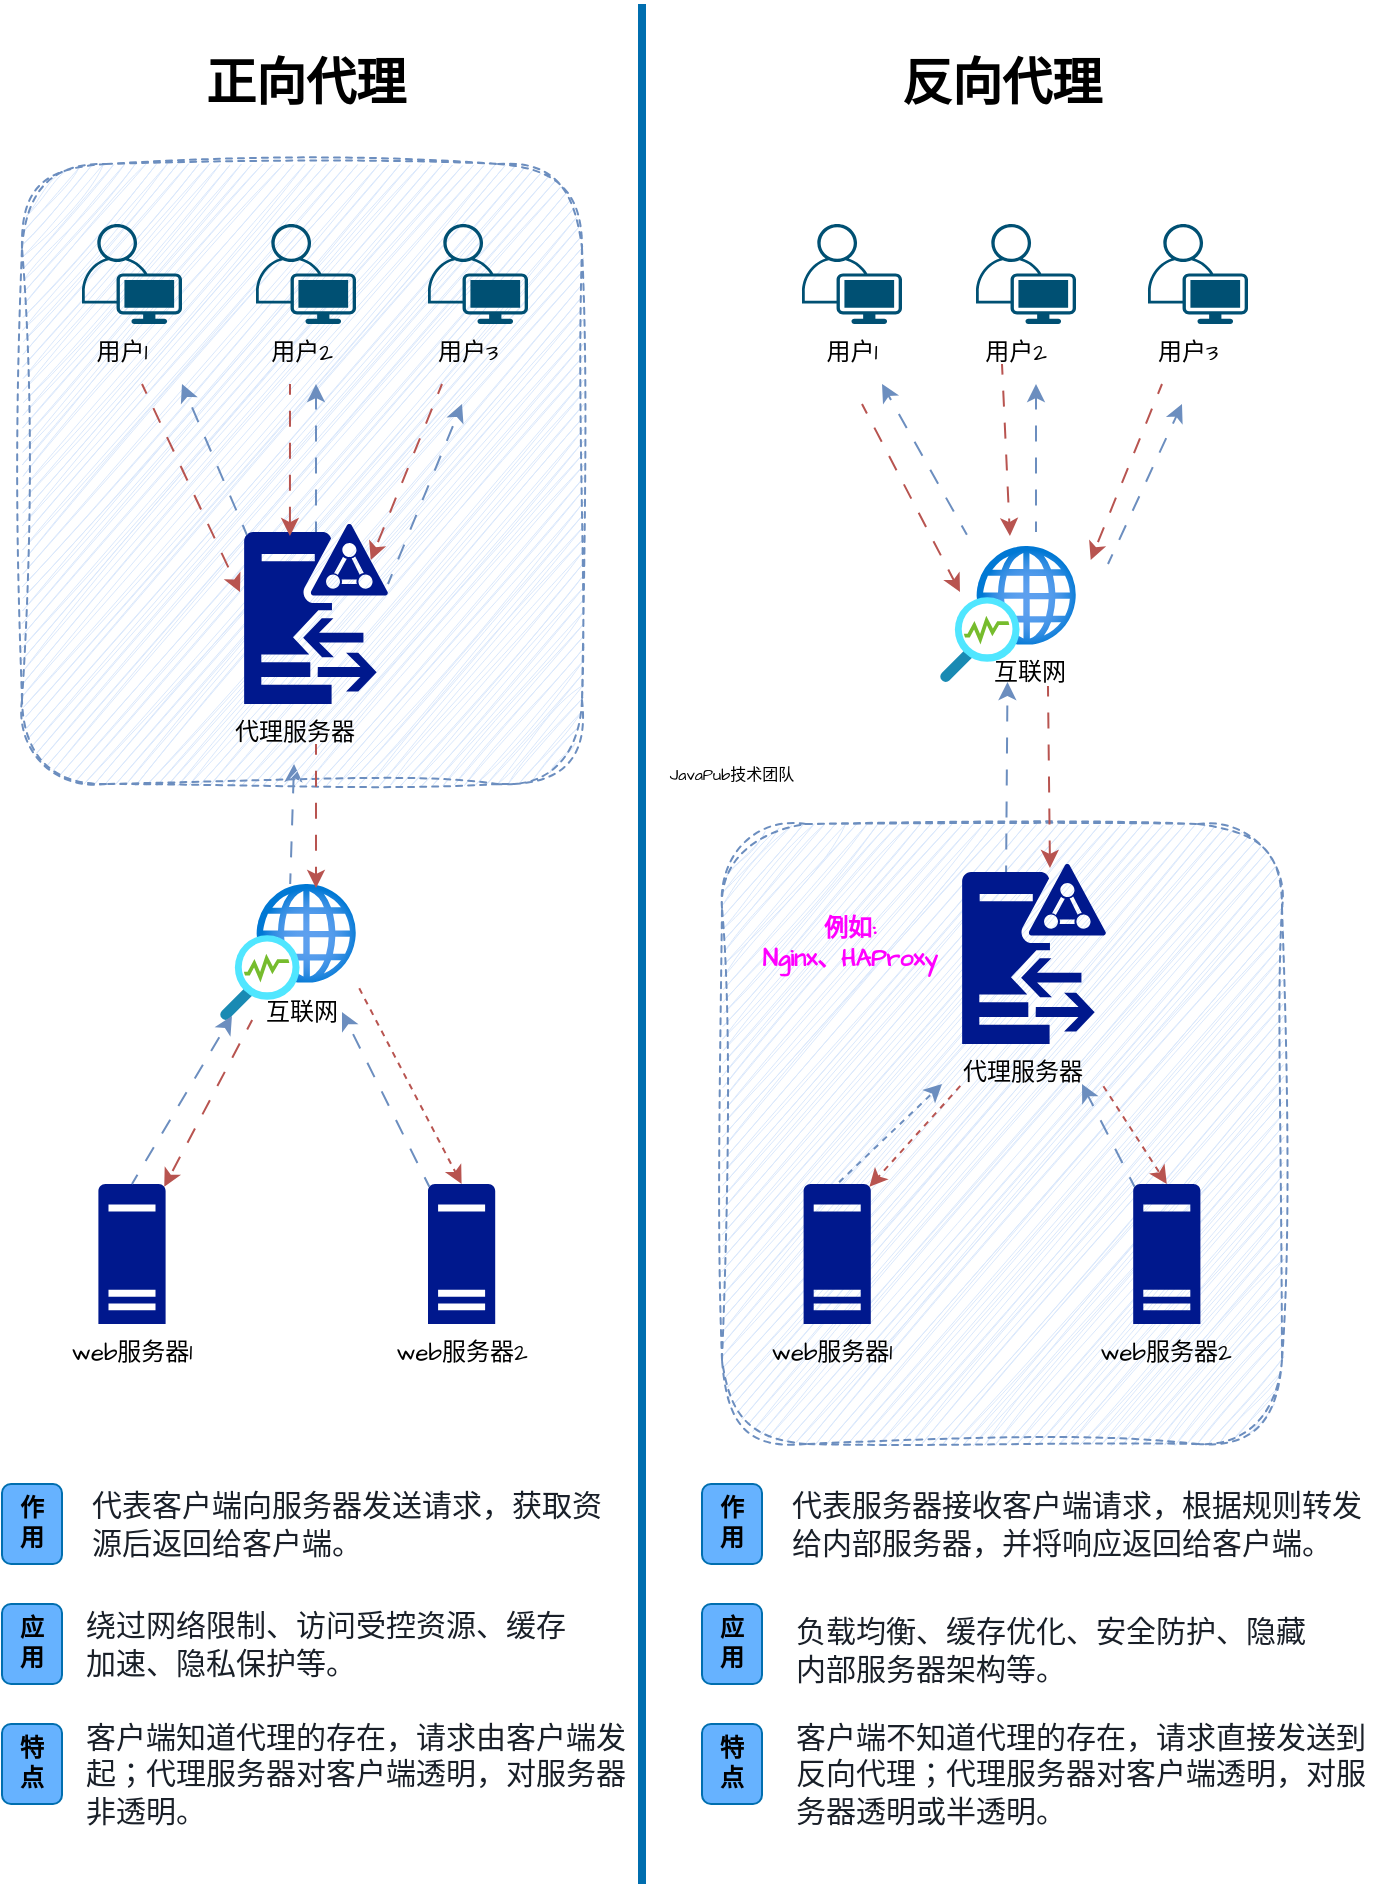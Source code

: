 <mxfile version="24.8.4">
  <diagram name="第 1 页" id="wM19efWY_wCf7CkMUwO7">
    <mxGraphModel dx="1026" dy="574" grid="1" gridSize="10" guides="1" tooltips="1" connect="1" arrows="1" fold="1" page="1" pageScale="1" pageWidth="827" pageHeight="1169" math="0" shadow="0">
      <root>
        <mxCell id="0" />
        <mxCell id="1" parent="0" />
        <mxCell id="pKUqhJFQ7Gz_laTUtSQL-4" value="" style="points=[[0.35,0,0],[0.98,0.51,0],[1,0.71,0],[0.67,1,0],[0,0.795,0],[0,0.65,0]];verticalLabelPosition=bottom;sketch=0;html=1;verticalAlign=top;aspect=fixed;align=center;pointerEvents=1;shape=mxgraph.cisco19.user;fillColor=#005073;strokeColor=none;hachureGap=4;jiggle=2;curveFitting=1;fontFamily=Architects Daughter;fontSource=https%3A%2F%2Ffonts.googleapis.com%2Fcss%3Ffamily%3DArchitects%2BDaughter;" parent="1" vertex="1">
          <mxGeometry x="480" y="210" width="50" height="50" as="geometry" />
        </mxCell>
        <mxCell id="pKUqhJFQ7Gz_laTUtSQL-5" value="" style="points=[[0.35,0,0],[0.98,0.51,0],[1,0.71,0],[0.67,1,0],[0,0.795,0],[0,0.65,0]];verticalLabelPosition=bottom;sketch=0;html=1;verticalAlign=top;aspect=fixed;align=center;pointerEvents=1;shape=mxgraph.cisco19.user;fillColor=#005073;strokeColor=none;hachureGap=4;jiggle=2;curveFitting=1;fontFamily=Architects Daughter;fontSource=https%3A%2F%2Ffonts.googleapis.com%2Fcss%3Ffamily%3DArchitects%2BDaughter;" parent="1" vertex="1">
          <mxGeometry x="653" y="210" width="50" height="50" as="geometry" />
        </mxCell>
        <mxCell id="pKUqhJFQ7Gz_laTUtSQL-6" value="" style="points=[[0.35,0,0],[0.98,0.51,0],[1,0.71,0],[0.67,1,0],[0,0.795,0],[0,0.65,0]];verticalLabelPosition=bottom;sketch=0;html=1;verticalAlign=top;aspect=fixed;align=center;pointerEvents=1;shape=mxgraph.cisco19.user;fillColor=#005073;strokeColor=none;hachureGap=4;jiggle=2;curveFitting=1;fontFamily=Architects Daughter;fontSource=https%3A%2F%2Ffonts.googleapis.com%2Fcss%3Ffamily%3DArchitects%2BDaughter;" parent="1" vertex="1">
          <mxGeometry x="567" y="210" width="50" height="50" as="geometry" />
        </mxCell>
        <mxCell id="pKUqhJFQ7Gz_laTUtSQL-36" value="" style="rounded=0;hachureGap=4;orthogonalLoop=1;jettySize=auto;html=1;fontFamily=Architects Daughter;fontSource=https%3A%2F%2Ffonts.googleapis.com%2Fcss%3Ffamily%3DArchitects%2BDaughter;flowAnimation=1;fillColor=#dae8fc;strokeColor=#6c8ebf;" parent="1" source="pKUqhJFQ7Gz_laTUtSQL-12" target="pKUqhJFQ7Gz_laTUtSQL-66" edge="1">
          <mxGeometry relative="1" as="geometry">
            <mxPoint x="160" y="520" as="targetPoint" />
          </mxGeometry>
        </mxCell>
        <mxCell id="pKUqhJFQ7Gz_laTUtSQL-12" value="" style="image;aspect=fixed;html=1;points=[];align=center;fontSize=12;image=img/lib/azure2/networking/Network_Watcher.svg;sketch=1;hachureGap=4;jiggle=2;curveFitting=1;fontFamily=Architects Daughter;fontSource=https%3A%2F%2Ffonts.googleapis.com%2Fcss%3Ffamily%3DArchitects%2BDaughter;" parent="1" vertex="1">
          <mxGeometry x="189" y="540" width="68" height="68" as="geometry" />
        </mxCell>
        <mxCell id="pKUqhJFQ7Gz_laTUtSQL-14" value="" style="sketch=0;aspect=fixed;pointerEvents=1;shadow=0;dashed=0;html=1;strokeColor=none;labelPosition=center;verticalLabelPosition=bottom;verticalAlign=top;align=center;fillColor=#00188D;shape=mxgraph.mscae.enterprise.server_generic;hachureGap=4;jiggle=2;curveFitting=1;fontFamily=Architects Daughter;fontSource=https%3A%2F%2Ffonts.googleapis.com%2Fcss%3Ffamily%3DArchitects%2BDaughter;" parent="1" vertex="1">
          <mxGeometry x="128.2" y="690" width="33.6" height="70" as="geometry" />
        </mxCell>
        <mxCell id="pKUqhJFQ7Gz_laTUtSQL-15" value="" style="sketch=0;aspect=fixed;pointerEvents=1;shadow=0;dashed=0;html=1;strokeColor=none;labelPosition=center;verticalLabelPosition=bottom;verticalAlign=top;align=center;fillColor=#00188D;shape=mxgraph.mscae.enterprise.server_generic;hachureGap=4;jiggle=2;curveFitting=1;fontFamily=Architects Daughter;fontSource=https%3A%2F%2Ffonts.googleapis.com%2Fcss%3Ffamily%3DArchitects%2BDaughter;" parent="1" vertex="1">
          <mxGeometry x="293" y="690" width="33.6" height="70" as="geometry" />
        </mxCell>
        <mxCell id="pKUqhJFQ7Gz_laTUtSQL-16" style="rounded=0;hachureGap=4;orthogonalLoop=1;jettySize=auto;html=1;fontFamily=Architects Daughter;fontSource=https%3A%2F%2Ffonts.googleapis.com%2Fcss%3Ffamily%3DArchitects%2BDaughter;flowAnimation=1;fillColor=#f8cecc;strokeColor=#b85450;entryX=-0.028;entryY=0.378;entryDx=0;entryDy=0;entryPerimeter=0;" parent="1" edge="1">
          <mxGeometry relative="1" as="geometry">
            <mxPoint x="510" y="300" as="sourcePoint" />
            <mxPoint x="558.984" y="394.02" as="targetPoint" />
          </mxGeometry>
        </mxCell>
        <mxCell id="pKUqhJFQ7Gz_laTUtSQL-17" style="rounded=0;hachureGap=4;orthogonalLoop=1;jettySize=auto;html=1;entryX=0.319;entryY=0.067;entryDx=0;entryDy=0;entryPerimeter=0;fontFamily=Architects Daughter;fontSource=https%3A%2F%2Ffonts.googleapis.com%2Fcss%3Ffamily%3DArchitects%2BDaughter;flowAnimation=1;fillColor=#f8cecc;strokeColor=#b85450;" parent="1" edge="1">
          <mxGeometry relative="1" as="geometry">
            <mxPoint x="580" y="280" as="sourcePoint" />
            <mxPoint x="583.968" y="366.03" as="targetPoint" />
          </mxGeometry>
        </mxCell>
        <mxCell id="pKUqhJFQ7Gz_laTUtSQL-18" style="rounded=0;hachureGap=4;orthogonalLoop=1;jettySize=auto;html=1;entryX=0.88;entryY=0.2;entryDx=0;entryDy=0;entryPerimeter=0;fontFamily=Architects Daughter;fontSource=https%3A%2F%2Ffonts.googleapis.com%2Fcss%3Ffamily%3DArchitects%2BDaughter;flowAnimation=1;fillColor=#f8cecc;strokeColor=#b85450;" parent="1" edge="1">
          <mxGeometry relative="1" as="geometry">
            <mxPoint x="660" y="290" as="sourcePoint" />
            <mxPoint x="624.36" y="378" as="targetPoint" />
          </mxGeometry>
        </mxCell>
        <mxCell id="pKUqhJFQ7Gz_laTUtSQL-21" style="rounded=0;hachureGap=4;orthogonalLoop=1;jettySize=auto;html=1;exitX=0.02;exitY=0.06;exitDx=0;exitDy=0;exitPerimeter=0;fontFamily=Architects Daughter;fontSource=https%3A%2F%2Ffonts.googleapis.com%2Fcss%3Ffamily%3DArchitects%2BDaughter;flowAnimation=1;fillColor=#dae8fc;strokeColor=#6c8ebf;" parent="1" edge="1">
          <mxGeometry relative="1" as="geometry">
            <mxPoint x="562.44" y="365.4" as="sourcePoint" />
            <mxPoint x="520" y="290" as="targetPoint" />
          </mxGeometry>
        </mxCell>
        <mxCell id="pKUqhJFQ7Gz_laTUtSQL-22" style="rounded=0;hachureGap=4;orthogonalLoop=1;jettySize=auto;html=1;fontFamily=Architects Daughter;fontSource=https%3A%2F%2Ffonts.googleapis.com%2Fcss%3Ffamily%3DArchitects%2BDaughter;flowAnimation=1;fillColor=#dae8fc;strokeColor=#6c8ebf;" parent="1" edge="1">
          <mxGeometry relative="1" as="geometry">
            <mxPoint x="633" y="380" as="sourcePoint" />
            <mxPoint x="670" y="300" as="targetPoint" />
          </mxGeometry>
        </mxCell>
        <mxCell id="pKUqhJFQ7Gz_laTUtSQL-24" value="" style="rounded=1;whiteSpace=wrap;html=1;sketch=1;hachureGap=4;jiggle=2;curveFitting=1;fontFamily=Architects Daughter;fontSource=https%3A%2F%2Ffonts.googleapis.com%2Fcss%3Ffamily%3DArchitects%2BDaughter;dashed=1;fillColor=#dae8fc;strokeColor=#6c8ebf;" parent="1" vertex="1">
          <mxGeometry x="90" y="180" width="280" height="310" as="geometry" />
        </mxCell>
        <mxCell id="pKUqhJFQ7Gz_laTUtSQL-25" value="" style="points=[[0.35,0,0],[0.98,0.51,0],[1,0.71,0],[0.67,1,0],[0,0.795,0],[0,0.65,0]];verticalLabelPosition=bottom;sketch=0;html=1;verticalAlign=top;aspect=fixed;align=center;pointerEvents=1;shape=mxgraph.cisco19.user;fillColor=#005073;strokeColor=none;hachureGap=4;jiggle=2;curveFitting=1;fontFamily=Architects Daughter;fontSource=https%3A%2F%2Ffonts.googleapis.com%2Fcss%3Ffamily%3DArchitects%2BDaughter;" parent="1" vertex="1">
          <mxGeometry x="120" y="210" width="50" height="50" as="geometry" />
        </mxCell>
        <mxCell id="pKUqhJFQ7Gz_laTUtSQL-26" value="" style="points=[[0.35,0,0],[0.98,0.51,0],[1,0.71,0],[0.67,1,0],[0,0.795,0],[0,0.65,0]];verticalLabelPosition=bottom;sketch=0;html=1;verticalAlign=top;aspect=fixed;align=center;pointerEvents=1;shape=mxgraph.cisco19.user;fillColor=#005073;strokeColor=none;hachureGap=4;jiggle=2;curveFitting=1;fontFamily=Architects Daughter;fontSource=https%3A%2F%2Ffonts.googleapis.com%2Fcss%3Ffamily%3DArchitects%2BDaughter;" parent="1" vertex="1">
          <mxGeometry x="293" y="210" width="50" height="50" as="geometry" />
        </mxCell>
        <mxCell id="pKUqhJFQ7Gz_laTUtSQL-27" value="" style="points=[[0.35,0,0],[0.98,0.51,0],[1,0.71,0],[0.67,1,0],[0,0.795,0],[0,0.65,0]];verticalLabelPosition=bottom;sketch=0;html=1;verticalAlign=top;aspect=fixed;align=center;pointerEvents=1;shape=mxgraph.cisco19.user;fillColor=#005073;strokeColor=none;hachureGap=4;jiggle=2;curveFitting=1;fontFamily=Architects Daughter;fontSource=https%3A%2F%2Ffonts.googleapis.com%2Fcss%3Ffamily%3DArchitects%2BDaughter;" parent="1" vertex="1">
          <mxGeometry x="207" y="210" width="50" height="50" as="geometry" />
        </mxCell>
        <mxCell id="pKUqhJFQ7Gz_laTUtSQL-35" style="rounded=0;hachureGap=4;orthogonalLoop=1;jettySize=auto;html=1;fontFamily=Architects Daughter;fontSource=https%3A%2F%2Ffonts.googleapis.com%2Fcss%3Ffamily%3DArchitects%2BDaughter;entryX=0.706;entryY=0.029;entryDx=0;entryDy=0;entryPerimeter=0;flowAnimation=1;fillColor=#f8cecc;strokeColor=#b85450;" parent="1" target="pKUqhJFQ7Gz_laTUtSQL-12" edge="1">
          <mxGeometry relative="1" as="geometry">
            <mxPoint x="237" y="470" as="sourcePoint" />
          </mxGeometry>
        </mxCell>
        <mxCell id="pKUqhJFQ7Gz_laTUtSQL-28" value="" style="sketch=0;aspect=fixed;pointerEvents=1;shadow=0;dashed=0;html=1;strokeColor=none;labelPosition=center;verticalLabelPosition=bottom;verticalAlign=top;align=center;fillColor=#00188D;shape=mxgraph.mscae.enterprise.d;hachureGap=4;jiggle=2;curveFitting=1;fontFamily=Architects Daughter;fontSource=https%3A%2F%2Ffonts.googleapis.com%2Fcss%3Ffamily%3DArchitects%2BDaughter;" parent="1" vertex="1">
          <mxGeometry x="201" y="360" width="72" height="90" as="geometry" />
        </mxCell>
        <mxCell id="pKUqhJFQ7Gz_laTUtSQL-29" style="rounded=0;hachureGap=4;orthogonalLoop=1;jettySize=auto;html=1;fontFamily=Architects Daughter;fontSource=https%3A%2F%2Ffonts.googleapis.com%2Fcss%3Ffamily%3DArchitects%2BDaughter;flowAnimation=1;fillColor=#f8cecc;strokeColor=#b85450;entryX=-0.028;entryY=0.378;entryDx=0;entryDy=0;entryPerimeter=0;" parent="1" target="pKUqhJFQ7Gz_laTUtSQL-28" edge="1">
          <mxGeometry relative="1" as="geometry">
            <mxPoint x="193" y="400" as="targetPoint" />
            <mxPoint x="150" y="290" as="sourcePoint" />
          </mxGeometry>
        </mxCell>
        <mxCell id="pKUqhJFQ7Gz_laTUtSQL-30" style="rounded=0;hachureGap=4;orthogonalLoop=1;jettySize=auto;html=1;entryX=0.319;entryY=0.067;entryDx=0;entryDy=0;entryPerimeter=0;fontFamily=Architects Daughter;fontSource=https%3A%2F%2Ffonts.googleapis.com%2Fcss%3Ffamily%3DArchitects%2BDaughter;flowAnimation=1;fillColor=#f8cecc;strokeColor=#b85450;" parent="1" target="pKUqhJFQ7Gz_laTUtSQL-28" edge="1">
          <mxGeometry relative="1" as="geometry">
            <mxPoint x="224" y="290" as="sourcePoint" />
          </mxGeometry>
        </mxCell>
        <mxCell id="pKUqhJFQ7Gz_laTUtSQL-31" style="rounded=0;hachureGap=4;orthogonalLoop=1;jettySize=auto;html=1;entryX=0.88;entryY=0.2;entryDx=0;entryDy=0;entryPerimeter=0;fontFamily=Architects Daughter;fontSource=https%3A%2F%2Ffonts.googleapis.com%2Fcss%3Ffamily%3DArchitects%2BDaughter;flowAnimation=1;fillColor=#f8cecc;strokeColor=#b85450;" parent="1" target="pKUqhJFQ7Gz_laTUtSQL-28" edge="1">
          <mxGeometry relative="1" as="geometry">
            <mxPoint x="300" y="290" as="sourcePoint" />
          </mxGeometry>
        </mxCell>
        <mxCell id="pKUqhJFQ7Gz_laTUtSQL-32" style="rounded=0;hachureGap=4;orthogonalLoop=1;jettySize=auto;html=1;exitX=0.5;exitY=0.045;exitDx=0;exitDy=0;exitPerimeter=0;fontFamily=Architects Daughter;fontSource=https%3A%2F%2Ffonts.googleapis.com%2Fcss%3Ffamily%3DArchitects%2BDaughter;flowAnimation=1;strokeColor=#6c8ebf;fillColor=#dae8fc;" parent="1" source="pKUqhJFQ7Gz_laTUtSQL-28" edge="1">
          <mxGeometry relative="1" as="geometry">
            <mxPoint x="237" y="290" as="targetPoint" />
          </mxGeometry>
        </mxCell>
        <mxCell id="pKUqhJFQ7Gz_laTUtSQL-33" style="rounded=0;hachureGap=4;orthogonalLoop=1;jettySize=auto;html=1;exitX=0.02;exitY=0.06;exitDx=0;exitDy=0;exitPerimeter=0;fontFamily=Architects Daughter;fontSource=https%3A%2F%2Ffonts.googleapis.com%2Fcss%3Ffamily%3DArchitects%2BDaughter;flowAnimation=1;fillColor=#dae8fc;strokeColor=#6c8ebf;" parent="1" source="pKUqhJFQ7Gz_laTUtSQL-28" edge="1">
          <mxGeometry relative="1" as="geometry">
            <mxPoint x="170" y="290" as="targetPoint" />
          </mxGeometry>
        </mxCell>
        <mxCell id="pKUqhJFQ7Gz_laTUtSQL-34" style="rounded=0;hachureGap=4;orthogonalLoop=1;jettySize=auto;html=1;fontFamily=Architects Daughter;fontSource=https%3A%2F%2Ffonts.googleapis.com%2Fcss%3Ffamily%3DArchitects%2BDaughter;flowAnimation=1;fillColor=#dae8fc;strokeColor=#6c8ebf;" parent="1" edge="1">
          <mxGeometry relative="1" as="geometry">
            <mxPoint x="273" y="390" as="sourcePoint" />
            <mxPoint x="310" y="300" as="targetPoint" />
          </mxGeometry>
        </mxCell>
        <mxCell id="pKUqhJFQ7Gz_laTUtSQL-37" style="rounded=0;hachureGap=4;orthogonalLoop=1;jettySize=auto;html=1;exitX=0.5;exitY=0;exitDx=0;exitDy=0;exitPerimeter=0;entryX=0.088;entryY=0.971;entryDx=0;entryDy=0;entryPerimeter=0;fontFamily=Architects Daughter;fontSource=https%3A%2F%2Ffonts.googleapis.com%2Fcss%3Ffamily%3DArchitects%2BDaughter;fillColor=#dae8fc;strokeColor=#6c8ebf;flowAnimation=1;" parent="1" source="pKUqhJFQ7Gz_laTUtSQL-14" target="pKUqhJFQ7Gz_laTUtSQL-12" edge="1">
          <mxGeometry relative="1" as="geometry" />
        </mxCell>
        <mxCell id="pKUqhJFQ7Gz_laTUtSQL-38" style="rounded=0;hachureGap=4;orthogonalLoop=1;jettySize=auto;html=1;entryX=0.98;entryY=0.02;entryDx=0;entryDy=0;entryPerimeter=0;fontFamily=Architects Daughter;fontSource=https%3A%2F%2Ffonts.googleapis.com%2Fcss%3Ffamily%3DArchitects%2BDaughter;flowAnimation=1;fillColor=#f8cecc;strokeColor=#b85450;" parent="1" source="pKUqhJFQ7Gz_laTUtSQL-12" target="pKUqhJFQ7Gz_laTUtSQL-14" edge="1">
          <mxGeometry relative="1" as="geometry" />
        </mxCell>
        <mxCell id="pKUqhJFQ7Gz_laTUtSQL-39" style="rounded=0;hachureGap=4;orthogonalLoop=1;jettySize=auto;html=1;exitX=0.02;exitY=0.02;exitDx=0;exitDy=0;exitPerimeter=0;entryX=0.897;entryY=0.941;entryDx=0;entryDy=0;entryPerimeter=0;fontFamily=Architects Daughter;fontSource=https%3A%2F%2Ffonts.googleapis.com%2Fcss%3Ffamily%3DArchitects%2BDaughter;flowAnimation=1;fillColor=#dae8fc;strokeColor=#6c8ebf;" parent="1" source="pKUqhJFQ7Gz_laTUtSQL-15" target="pKUqhJFQ7Gz_laTUtSQL-12" edge="1">
          <mxGeometry relative="1" as="geometry" />
        </mxCell>
        <mxCell id="pKUqhJFQ7Gz_laTUtSQL-40" value="" style="endArrow=classic;html=1;rounded=0;hachureGap=4;fontFamily=Architects Daughter;fontSource=https%3A%2F%2Ffonts.googleapis.com%2Fcss%3Ffamily%3DArchitects%2BDaughter;exitX=1.015;exitY=0.75;exitDx=0;exitDy=0;exitPerimeter=0;entryX=0.5;entryY=0;entryDx=0;entryDy=0;entryPerimeter=0;flowAnimation=1;dashed=1;fillColor=#f8cecc;strokeColor=#b85450;" parent="1" source="pKUqhJFQ7Gz_laTUtSQL-12" target="pKUqhJFQ7Gz_laTUtSQL-15" edge="1">
          <mxGeometry width="50" height="50" relative="1" as="geometry">
            <mxPoint x="390" y="580" as="sourcePoint" />
            <mxPoint x="440" y="530" as="targetPoint" />
          </mxGeometry>
        </mxCell>
        <mxCell id="pKUqhJFQ7Gz_laTUtSQL-41" value="" style="rounded=1;whiteSpace=wrap;html=1;sketch=1;hachureGap=4;jiggle=2;curveFitting=1;fontFamily=Architects Daughter;fontSource=https%3A%2F%2Ffonts.googleapis.com%2Fcss%3Ffamily%3DArchitects%2BDaughter;dashed=1;fillColor=#dae8fc;strokeColor=#6c8ebf;" parent="1" vertex="1">
          <mxGeometry x="440" y="510" width="280" height="310" as="geometry" />
        </mxCell>
        <mxCell id="pKUqhJFQ7Gz_laTUtSQL-51" style="rounded=0;hachureGap=4;orthogonalLoop=1;jettySize=auto;html=1;exitX=0.306;exitY=0.067;exitDx=0;exitDy=0;exitPerimeter=0;fontFamily=Architects Daughter;fontSource=https%3A%2F%2Ffonts.googleapis.com%2Fcss%3Ffamily%3DArchitects%2BDaughter;flowAnimation=1;fillColor=#dae8fc;strokeColor=#6c8ebf;" parent="1" source="pKUqhJFQ7Gz_laTUtSQL-43" target="pKUqhJFQ7Gz_laTUtSQL-46" edge="1">
          <mxGeometry relative="1" as="geometry" />
        </mxCell>
        <mxCell id="pKUqhJFQ7Gz_laTUtSQL-43" value="" style="sketch=0;aspect=fixed;pointerEvents=1;shadow=0;dashed=0;html=1;strokeColor=none;labelPosition=center;verticalLabelPosition=bottom;verticalAlign=top;align=center;fillColor=#00188D;shape=mxgraph.mscae.enterprise.d;hachureGap=4;jiggle=2;curveFitting=1;fontFamily=Architects Daughter;fontSource=https%3A%2F%2Ffonts.googleapis.com%2Fcss%3Ffamily%3DArchitects%2BDaughter;" parent="1" vertex="1">
          <mxGeometry x="560" y="530" width="72" height="90" as="geometry" />
        </mxCell>
        <mxCell id="pKUqhJFQ7Gz_laTUtSQL-44" value="" style="sketch=0;aspect=fixed;pointerEvents=1;shadow=0;dashed=0;html=1;strokeColor=none;labelPosition=center;verticalLabelPosition=bottom;verticalAlign=top;align=center;fillColor=#00188D;shape=mxgraph.mscae.enterprise.server_generic;hachureGap=4;jiggle=2;curveFitting=1;fontFamily=Architects Daughter;fontSource=https%3A%2F%2Ffonts.googleapis.com%2Fcss%3Ffamily%3DArchitects%2BDaughter;" parent="1" vertex="1">
          <mxGeometry x="480.8" y="690" width="33.6" height="70" as="geometry" />
        </mxCell>
        <mxCell id="pKUqhJFQ7Gz_laTUtSQL-45" value="" style="sketch=0;aspect=fixed;pointerEvents=1;shadow=0;dashed=0;html=1;strokeColor=none;labelPosition=center;verticalLabelPosition=bottom;verticalAlign=top;align=center;fillColor=#00188D;shape=mxgraph.mscae.enterprise.server_generic;hachureGap=4;jiggle=2;curveFitting=1;fontFamily=Architects Daughter;fontSource=https%3A%2F%2Ffonts.googleapis.com%2Fcss%3Ffamily%3DArchitects%2BDaughter;" parent="1" vertex="1">
          <mxGeometry x="645.6" y="690" width="33.6" height="70" as="geometry" />
        </mxCell>
        <mxCell id="pKUqhJFQ7Gz_laTUtSQL-46" value="" style="image;aspect=fixed;html=1;points=[];align=center;fontSize=12;image=img/lib/azure2/networking/Network_Watcher.svg;sketch=1;hachureGap=4;jiggle=2;curveFitting=1;fontFamily=Architects Daughter;fontSource=https%3A%2F%2Ffonts.googleapis.com%2Fcss%3Ffamily%3DArchitects%2BDaughter;" parent="1" vertex="1">
          <mxGeometry x="549" y="371" width="68" height="68" as="geometry" />
        </mxCell>
        <mxCell id="pKUqhJFQ7Gz_laTUtSQL-47" style="rounded=0;hachureGap=4;orthogonalLoop=1;jettySize=auto;html=1;exitX=0.5;exitY=0;exitDx=0;exitDy=0;exitPerimeter=0;fontFamily=Architects Daughter;fontSource=https%3A%2F%2Ffonts.googleapis.com%2Fcss%3Ffamily%3DArchitects%2BDaughter;dashed=1;flowAnimation=1;fillColor=#dae8fc;strokeColor=#6c8ebf;" parent="1" source="pKUqhJFQ7Gz_laTUtSQL-44" edge="1">
          <mxGeometry relative="1" as="geometry">
            <mxPoint x="550" y="640" as="targetPoint" />
          </mxGeometry>
        </mxCell>
        <mxCell id="pKUqhJFQ7Gz_laTUtSQL-48" style="rounded=0;hachureGap=4;orthogonalLoop=1;jettySize=auto;html=1;entryX=0.98;entryY=0.02;entryDx=0;entryDy=0;entryPerimeter=0;fontFamily=Architects Daughter;fontSource=https%3A%2F%2Ffonts.googleapis.com%2Fcss%3Ffamily%3DArchitects%2BDaughter;flowAnimation=1;dashed=1;fillColor=#f8cecc;strokeColor=#b85450;" parent="1" target="pKUqhJFQ7Gz_laTUtSQL-44" edge="1">
          <mxGeometry relative="1" as="geometry">
            <mxPoint x="560" y="640" as="sourcePoint" />
          </mxGeometry>
        </mxCell>
        <mxCell id="pKUqhJFQ7Gz_laTUtSQL-49" style="rounded=0;hachureGap=4;orthogonalLoop=1;jettySize=auto;html=1;exitX=0.02;exitY=0.02;exitDx=0;exitDy=0;exitPerimeter=0;fontFamily=Architects Daughter;fontSource=https%3A%2F%2Ffonts.googleapis.com%2Fcss%3Ffamily%3DArchitects%2BDaughter;flowAnimation=1;fillColor=#dae8fc;strokeColor=#6c8ebf;" parent="1" source="pKUqhJFQ7Gz_laTUtSQL-45" edge="1">
          <mxGeometry relative="1" as="geometry">
            <mxPoint x="620" y="640" as="targetPoint" />
          </mxGeometry>
        </mxCell>
        <mxCell id="pKUqhJFQ7Gz_laTUtSQL-50" style="rounded=0;hachureGap=4;orthogonalLoop=1;jettySize=auto;html=1;entryX=0.5;entryY=0;entryDx=0;entryDy=0;entryPerimeter=0;fontFamily=Architects Daughter;fontSource=https%3A%2F%2Ffonts.googleapis.com%2Fcss%3Ffamily%3DArchitects%2BDaughter;flowAnimation=1;dashed=1;fillColor=#f8cecc;strokeColor=#b85450;" parent="1" target="pKUqhJFQ7Gz_laTUtSQL-45" edge="1">
          <mxGeometry relative="1" as="geometry">
            <mxPoint x="630" y="640" as="sourcePoint" />
          </mxGeometry>
        </mxCell>
        <mxCell id="pKUqhJFQ7Gz_laTUtSQL-52" value="" style="endArrow=classic;html=1;rounded=0;hachureGap=4;fontFamily=Architects Daughter;fontSource=https%3A%2F%2Ffonts.googleapis.com%2Fcss%3Ffamily%3DArchitects%2BDaughter;exitX=0.794;exitY=1.029;exitDx=0;exitDy=0;exitPerimeter=0;entryX=0.611;entryY=0.022;entryDx=0;entryDy=0;entryPerimeter=0;flowAnimation=1;fillColor=#f8cecc;strokeColor=#b85450;" parent="1" source="pKUqhJFQ7Gz_laTUtSQL-46" target="pKUqhJFQ7Gz_laTUtSQL-43" edge="1">
          <mxGeometry width="50" height="50" relative="1" as="geometry">
            <mxPoint x="500" y="580" as="sourcePoint" />
            <mxPoint x="550" y="530" as="targetPoint" />
          </mxGeometry>
        </mxCell>
        <mxCell id="pKUqhJFQ7Gz_laTUtSQL-53" value="" style="endArrow=none;html=1;rounded=0;hachureGap=4;fontFamily=Architects Daughter;fontSource=https%3A%2F%2Ffonts.googleapis.com%2Fcss%3Ffamily%3DArchitects%2BDaughter;fillColor=#1ba1e2;strokeColor=#006EAF;strokeWidth=4;" parent="1" edge="1">
          <mxGeometry width="50" height="50" relative="1" as="geometry">
            <mxPoint x="400" y="1040" as="sourcePoint" />
            <mxPoint x="400" y="100" as="targetPoint" />
          </mxGeometry>
        </mxCell>
        <mxCell id="pKUqhJFQ7Gz_laTUtSQL-54" value="用户1" style="text;html=1;align=center;verticalAlign=middle;whiteSpace=wrap;rounded=0;fontFamily=Architects Daughter;fontSource=https%3A%2F%2Ffonts.googleapis.com%2Fcss%3Ffamily%3DArchitects%2BDaughter;" parent="1" vertex="1">
          <mxGeometry x="110" y="260" width="60" height="30" as="geometry" />
        </mxCell>
        <mxCell id="pKUqhJFQ7Gz_laTUtSQL-55" value="用户2" style="text;html=1;align=center;verticalAlign=middle;whiteSpace=wrap;rounded=0;fontFamily=Architects Daughter;fontSource=https%3A%2F%2Ffonts.googleapis.com%2Fcss%3Ffamily%3DArchitects%2BDaughter;" parent="1" vertex="1">
          <mxGeometry x="200" y="260" width="60" height="30" as="geometry" />
        </mxCell>
        <mxCell id="pKUqhJFQ7Gz_laTUtSQL-56" value="用户3" style="text;html=1;align=center;verticalAlign=middle;whiteSpace=wrap;rounded=0;fontFamily=Architects Daughter;fontSource=https%3A%2F%2Ffonts.googleapis.com%2Fcss%3Ffamily%3DArchitects%2BDaughter;" parent="1" vertex="1">
          <mxGeometry x="283" y="260" width="60" height="30" as="geometry" />
        </mxCell>
        <mxCell id="pKUqhJFQ7Gz_laTUtSQL-57" value="用户1" style="text;html=1;align=center;verticalAlign=middle;whiteSpace=wrap;rounded=0;fontFamily=Architects Daughter;fontSource=https%3A%2F%2Ffonts.googleapis.com%2Fcss%3Ffamily%3DArchitects%2BDaughter;" parent="1" vertex="1">
          <mxGeometry x="475" y="260" width="60" height="30" as="geometry" />
        </mxCell>
        <mxCell id="pKUqhJFQ7Gz_laTUtSQL-60" value="用户3" style="text;html=1;align=center;verticalAlign=middle;whiteSpace=wrap;rounded=0;fontFamily=Architects Daughter;fontSource=https%3A%2F%2Ffonts.googleapis.com%2Fcss%3Ffamily%3DArchitects%2BDaughter;" parent="1" vertex="1">
          <mxGeometry x="643" y="260" width="60" height="30" as="geometry" />
        </mxCell>
        <mxCell id="pKUqhJFQ7Gz_laTUtSQL-61" value="" style="rounded=0;hachureGap=4;orthogonalLoop=1;jettySize=auto;html=1;exitX=0.5;exitY=0.045;exitDx=0;exitDy=0;exitPerimeter=0;fontFamily=Architects Daughter;fontSource=https%3A%2F%2Ffonts.googleapis.com%2Fcss%3Ffamily%3DArchitects%2BDaughter;flowAnimation=1;strokeColor=#6c8ebf;fillColor=#dae8fc;" parent="1" edge="1">
          <mxGeometry relative="1" as="geometry">
            <mxPoint x="597" y="364.05" as="sourcePoint" />
            <mxPoint x="597" y="290" as="targetPoint" />
          </mxGeometry>
        </mxCell>
        <mxCell id="pKUqhJFQ7Gz_laTUtSQL-58" value="用户2" style="text;html=1;align=center;verticalAlign=middle;whiteSpace=wrap;rounded=0;fontFamily=Architects Daughter;fontSource=https%3A%2F%2Ffonts.googleapis.com%2Fcss%3Ffamily%3DArchitects%2BDaughter;" parent="1" vertex="1">
          <mxGeometry x="557" y="260" width="60" height="30" as="geometry" />
        </mxCell>
        <mxCell id="pKUqhJFQ7Gz_laTUtSQL-66" value="代理服务器" style="text;html=1;align=center;verticalAlign=middle;whiteSpace=wrap;rounded=0;fontFamily=Architects Daughter;fontSource=https%3A%2F%2Ffonts.googleapis.com%2Fcss%3Ffamily%3DArchitects%2BDaughter;" parent="1" vertex="1">
          <mxGeometry x="193" y="450" width="67" height="30" as="geometry" />
        </mxCell>
        <mxCell id="pKUqhJFQ7Gz_laTUtSQL-67" value="代理服务器" style="text;html=1;align=center;verticalAlign=middle;whiteSpace=wrap;rounded=0;fontFamily=Architects Daughter;fontSource=https%3A%2F%2Ffonts.googleapis.com%2Fcss%3Ffamily%3DArchitects%2BDaughter;" parent="1" vertex="1">
          <mxGeometry x="557" y="620" width="67" height="30" as="geometry" />
        </mxCell>
        <mxCell id="pKUqhJFQ7Gz_laTUtSQL-68" value="互联网" style="text;html=1;align=center;verticalAlign=middle;whiteSpace=wrap;rounded=0;fontFamily=Architects Daughter;fontSource=https%3A%2F%2Ffonts.googleapis.com%2Fcss%3Ffamily%3DArchitects%2BDaughter;" parent="1" vertex="1">
          <mxGeometry x="564" y="420" width="60" height="30" as="geometry" />
        </mxCell>
        <mxCell id="pKUqhJFQ7Gz_laTUtSQL-69" value="互联网" style="text;html=1;align=center;verticalAlign=middle;whiteSpace=wrap;rounded=0;fontFamily=Architects Daughter;fontSource=https%3A%2F%2Ffonts.googleapis.com%2Fcss%3Ffamily%3DArchitects%2BDaughter;" parent="1" vertex="1">
          <mxGeometry x="200" y="590" width="60" height="30" as="geometry" />
        </mxCell>
        <mxCell id="pKUqhJFQ7Gz_laTUtSQL-70" value="web服务器1" style="text;html=1;align=center;verticalAlign=middle;whiteSpace=wrap;rounded=0;fontFamily=Architects Daughter;fontSource=https%3A%2F%2Ffonts.googleapis.com%2Fcss%3Ffamily%3DArchitects%2BDaughter;" parent="1" vertex="1">
          <mxGeometry x="110" y="760" width="70" height="30" as="geometry" />
        </mxCell>
        <mxCell id="pKUqhJFQ7Gz_laTUtSQL-71" value="web服务器1" style="text;html=1;align=center;verticalAlign=middle;whiteSpace=wrap;rounded=0;fontFamily=Architects Daughter;fontSource=https%3A%2F%2Ffonts.googleapis.com%2Fcss%3Ffamily%3DArchitects%2BDaughter;" parent="1" vertex="1">
          <mxGeometry x="460" y="760" width="70" height="30" as="geometry" />
        </mxCell>
        <mxCell id="pKUqhJFQ7Gz_laTUtSQL-72" value="web服务器2" style="text;html=1;align=center;verticalAlign=middle;whiteSpace=wrap;rounded=0;fontFamily=Architects Daughter;fontSource=https%3A%2F%2Ffonts.googleapis.com%2Fcss%3Ffamily%3DArchitects%2BDaughter;" parent="1" vertex="1">
          <mxGeometry x="274.8" y="760" width="70" height="30" as="geometry" />
        </mxCell>
        <mxCell id="pKUqhJFQ7Gz_laTUtSQL-73" value="web服务器2" style="text;html=1;align=center;verticalAlign=middle;whiteSpace=wrap;rounded=0;fontFamily=Architects Daughter;fontSource=https%3A%2F%2Ffonts.googleapis.com%2Fcss%3Ffamily%3DArchitects%2BDaughter;" parent="1" vertex="1">
          <mxGeometry x="627.4" y="760" width="70" height="30" as="geometry" />
        </mxCell>
        <mxCell id="pKUqhJFQ7Gz_laTUtSQL-74" value="&lt;b&gt;&lt;font color=&quot;#ff00ff&quot;&gt;例如:&lt;br&gt;Nginx、HAProxy&lt;/font&gt;&lt;/b&gt;" style="text;html=1;align=center;verticalAlign=middle;whiteSpace=wrap;rounded=0;fontFamily=Architects Daughter;fontSource=https%3A%2F%2Ffonts.googleapis.com%2Fcss%3Ffamily%3DArchitects%2BDaughter;" parent="1" vertex="1">
          <mxGeometry x="459" y="555" width="90" height="30" as="geometry" />
        </mxCell>
        <mxCell id="pKUqhJFQ7Gz_laTUtSQL-75" value="&lt;b&gt;&lt;font style=&quot;font-size: 25px;&quot;&gt;正向代理&lt;/font&gt;&lt;/b&gt;" style="text;html=1;align=center;verticalAlign=middle;whiteSpace=wrap;rounded=0;fontFamily=Architects Daughter;fontSource=https%3A%2F%2Ffonts.googleapis.com%2Fcss%3Ffamily%3DArchitects%2BDaughter;" parent="1" vertex="1">
          <mxGeometry x="162" y="120" width="140" height="40" as="geometry" />
        </mxCell>
        <mxCell id="pKUqhJFQ7Gz_laTUtSQL-76" value="&lt;b&gt;&lt;font style=&quot;font-size: 25px;&quot;&gt;反向代理&lt;/font&gt;&lt;/b&gt;" style="text;html=1;align=center;verticalAlign=middle;whiteSpace=wrap;rounded=0;fontFamily=Architects Daughter;fontSource=https%3A%2F%2Ffonts.googleapis.com%2Fcss%3Ffamily%3DArchitects%2BDaughter;" parent="1" vertex="1">
          <mxGeometry x="510" y="120" width="140" height="40" as="geometry" />
        </mxCell>
        <mxCell id="pKUqhJFQ7Gz_laTUtSQL-77" value="&lt;font color=&quot;#000000&quot;&gt;&lt;b&gt;作&lt;br&gt;用&lt;/b&gt;&lt;/font&gt;" style="rounded=1;whiteSpace=wrap;html=1;hachureGap=4;fontFamily=Architects Daughter;fontSource=https%3A%2F%2Ffonts.googleapis.com%2Fcss%3Ffamily%3DArchitects%2BDaughter;shadow=0;fillColor=#66B2FF;strokeColor=#006EAF;fontColor=#ffffff;" parent="1" vertex="1">
          <mxGeometry x="80" y="840" width="30" height="40" as="geometry" />
        </mxCell>
        <mxCell id="pKUqhJFQ7Gz_laTUtSQL-78" value="&lt;font color=&quot;#000000&quot;&gt;&lt;b&gt;应&lt;br&gt;用&lt;br&gt;&lt;/b&gt;&lt;/font&gt;" style="rounded=1;whiteSpace=wrap;html=1;hachureGap=4;fontFamily=Architects Daughter;fontSource=https%3A%2F%2Ffonts.googleapis.com%2Fcss%3Ffamily%3DArchitects%2BDaughter;shadow=0;fillColor=#66B2FF;strokeColor=#006EAF;fontColor=#ffffff;" parent="1" vertex="1">
          <mxGeometry x="80" y="900" width="30" height="40" as="geometry" />
        </mxCell>
        <mxCell id="pKUqhJFQ7Gz_laTUtSQL-79" value="&lt;font color=&quot;#000000&quot;&gt;&lt;b&gt;特&lt;br&gt;点&lt;br&gt;&lt;/b&gt;&lt;/font&gt;" style="rounded=1;whiteSpace=wrap;html=1;hachureGap=4;fontFamily=Architects Daughter;fontSource=https%3A%2F%2Ffonts.googleapis.com%2Fcss%3Ffamily%3DArchitects%2BDaughter;shadow=0;fillColor=#66B2FF;strokeColor=#006EAF;fontColor=#ffffff;" parent="1" vertex="1">
          <mxGeometry x="80" y="960" width="30" height="40" as="geometry" />
        </mxCell>
        <mxCell id="pKUqhJFQ7Gz_laTUtSQL-80" value="&lt;span style=&quot;color: rgb(26, 32, 41); font-family: -apple-system, &amp;quot;system-ui&amp;quot;, &amp;quot;Segoe UI&amp;quot;, &amp;quot;Noto Sans&amp;quot;, Helvetica, Arial, sans-serif, &amp;quot;Apple Color Emoji&amp;quot;, &amp;quot;Segoe UI Emoji&amp;quot;; font-size: 15px; background-color: rgb(255, 255, 255);&quot;&gt;代表客户端向服务器发送请求，获取资源后返回给客户端。&lt;/span&gt;" style="text;html=1;align=left;verticalAlign=middle;whiteSpace=wrap;rounded=0;fontFamily=Architects Daughter;fontSource=https%3A%2F%2Ffonts.googleapis.com%2Fcss%3Ffamily%3DArchitects%2BDaughter;" parent="1" vertex="1">
          <mxGeometry x="123" y="845" width="257" height="30" as="geometry" />
        </mxCell>
        <mxCell id="pKUqhJFQ7Gz_laTUtSQL-81" value="&lt;span style=&quot;color: rgb(26, 32, 41); font-family: -apple-system, &amp;quot;system-ui&amp;quot;, &amp;quot;Segoe UI&amp;quot;, &amp;quot;Noto Sans&amp;quot;, Helvetica, Arial, sans-serif, &amp;quot;Apple Color Emoji&amp;quot;, &amp;quot;Segoe UI Emoji&amp;quot;; font-size: 15px; background-color: rgb(255, 255, 255);&quot;&gt;绕过网络限制、访问受控资源、缓存加速、隐私保护等。&lt;/span&gt;" style="text;html=1;align=left;verticalAlign=middle;whiteSpace=wrap;rounded=0;fontFamily=Architects Daughter;fontSource=https%3A%2F%2Ffonts.googleapis.com%2Fcss%3Ffamily%3DArchitects%2BDaughter;" parent="1" vertex="1">
          <mxGeometry x="120.0" y="905" width="251.8" height="30" as="geometry" />
        </mxCell>
        <mxCell id="pKUqhJFQ7Gz_laTUtSQL-82" value="&lt;span style=&quot;color: rgb(26, 32, 41); font-family: -apple-system, &amp;quot;system-ui&amp;quot;, &amp;quot;Segoe UI&amp;quot;, &amp;quot;Noto Sans&amp;quot;, Helvetica, Arial, sans-serif, &amp;quot;Apple Color Emoji&amp;quot;, &amp;quot;Segoe UI Emoji&amp;quot;; font-size: 15px; background-color: rgb(255, 255, 255);&quot;&gt;客户端知道代理的存在，请求由客户端发起；代理服务器对客户端透明，对服务器非透明。&lt;/span&gt;" style="text;html=1;align=left;verticalAlign=middle;whiteSpace=wrap;rounded=0;fontFamily=Architects Daughter;fontSource=https%3A%2F%2Ffonts.googleapis.com%2Fcss%3Ffamily%3DArchitects%2BDaughter;" parent="1" vertex="1">
          <mxGeometry x="120" y="970" width="280" height="30" as="geometry" />
        </mxCell>
        <mxCell id="pKUqhJFQ7Gz_laTUtSQL-83" value="&lt;font color=&quot;#000000&quot;&gt;&lt;b&gt;作&lt;br&gt;用&lt;/b&gt;&lt;/font&gt;" style="rounded=1;whiteSpace=wrap;html=1;hachureGap=4;fontFamily=Architects Daughter;fontSource=https%3A%2F%2Ffonts.googleapis.com%2Fcss%3Ffamily%3DArchitects%2BDaughter;shadow=0;fillColor=#66B2FF;strokeColor=#006EAF;fontColor=#ffffff;" parent="1" vertex="1">
          <mxGeometry x="430" y="840" width="30" height="40" as="geometry" />
        </mxCell>
        <mxCell id="pKUqhJFQ7Gz_laTUtSQL-84" value="&lt;font color=&quot;#000000&quot;&gt;&lt;b&gt;应&lt;br&gt;用&lt;br&gt;&lt;/b&gt;&lt;/font&gt;" style="rounded=1;whiteSpace=wrap;html=1;hachureGap=4;fontFamily=Architects Daughter;fontSource=https%3A%2F%2Ffonts.googleapis.com%2Fcss%3Ffamily%3DArchitects%2BDaughter;shadow=0;fillColor=#66B2FF;strokeColor=#006EAF;fontColor=#ffffff;" parent="1" vertex="1">
          <mxGeometry x="430" y="900" width="30" height="40" as="geometry" />
        </mxCell>
        <mxCell id="pKUqhJFQ7Gz_laTUtSQL-85" value="&lt;font color=&quot;#000000&quot;&gt;&lt;b&gt;特&lt;br&gt;点&lt;br&gt;&lt;/b&gt;&lt;/font&gt;" style="rounded=1;whiteSpace=wrap;html=1;hachureGap=4;fontFamily=Architects Daughter;fontSource=https%3A%2F%2Ffonts.googleapis.com%2Fcss%3Ffamily%3DArchitects%2BDaughter;shadow=0;fillColor=#66B2FF;strokeColor=#006EAF;fontColor=#ffffff;" parent="1" vertex="1">
          <mxGeometry x="430" y="960" width="30" height="40" as="geometry" />
        </mxCell>
        <mxCell id="pKUqhJFQ7Gz_laTUtSQL-86" value="&lt;span style=&quot;color: rgb(26, 32, 41); font-family: -apple-system, &amp;quot;system-ui&amp;quot;, &amp;quot;Segoe UI&amp;quot;, &amp;quot;Noto Sans&amp;quot;, Helvetica, Arial, sans-serif, &amp;quot;Apple Color Emoji&amp;quot;, &amp;quot;Segoe UI Emoji&amp;quot;; font-size: 15px; background-color: rgb(255, 255, 255);&quot;&gt;代表服务器接收客户端请求，根据规则转发给内部服务器，并将响应返回给客户端。&lt;/span&gt;" style="text;html=1;align=left;verticalAlign=middle;whiteSpace=wrap;rounded=0;fontFamily=Architects Daughter;fontSource=https%3A%2F%2Ffonts.googleapis.com%2Fcss%3Ffamily%3DArchitects%2BDaughter;" parent="1" vertex="1">
          <mxGeometry x="473" y="845" width="287" height="30" as="geometry" />
        </mxCell>
        <mxCell id="pKUqhJFQ7Gz_laTUtSQL-87" value="&lt;span style=&quot;color: rgb(26, 32, 41); font-family: -apple-system, &amp;quot;system-ui&amp;quot;, &amp;quot;Segoe UI&amp;quot;, &amp;quot;Noto Sans&amp;quot;, Helvetica, Arial, sans-serif, &amp;quot;Apple Color Emoji&amp;quot;, &amp;quot;Segoe UI Emoji&amp;quot;; font-size: 15px; background-color: rgb(255, 255, 255);&quot;&gt;负载均衡、缓存优化、安全防护、隐藏内部服务器架构等。&lt;/span&gt;" style="text;html=1;align=left;verticalAlign=middle;whiteSpace=wrap;rounded=0;fontFamily=Architects Daughter;fontSource=https%3A%2F%2Ffonts.googleapis.com%2Fcss%3Ffamily%3DArchitects%2BDaughter;" parent="1" vertex="1">
          <mxGeometry x="475" y="905" width="260" height="35" as="geometry" />
        </mxCell>
        <mxCell id="pKUqhJFQ7Gz_laTUtSQL-88" value="&lt;span style=&quot;color: rgb(26, 32, 41); font-family: -apple-system, &amp;quot;system-ui&amp;quot;, &amp;quot;Segoe UI&amp;quot;, &amp;quot;Noto Sans&amp;quot;, Helvetica, Arial, sans-serif, &amp;quot;Apple Color Emoji&amp;quot;, &amp;quot;Segoe UI Emoji&amp;quot;; font-size: 15px; background-color: rgb(255, 255, 255);&quot;&gt;客户端不知道代理的存在，请求直接发送到反向代理；代理服务器对客户端透明，对服务器透明或半透明。&lt;/span&gt;" style="text;html=1;align=left;verticalAlign=middle;whiteSpace=wrap;rounded=0;fontFamily=Architects Daughter;fontSource=https%3A%2F%2Ffonts.googleapis.com%2Fcss%3Ffamily%3DArchitects%2BDaughter;" parent="1" vertex="1">
          <mxGeometry x="475" y="970" width="295" height="30" as="geometry" />
        </mxCell>
        <mxCell id="35AuNvsQ-C9-0d37-ryB-1" value="&lt;font style=&quot;font-size: 8px;&quot;&gt;JavaPub技术团队&lt;/font&gt;" style="text;html=1;align=center;verticalAlign=middle;whiteSpace=wrap;rounded=0;fontFamily=Architects Daughter;fontSource=https%3A%2F%2Ffonts.googleapis.com%2Fcss%3Ffamily%3DArchitects%2BDaughter;" vertex="1" parent="1">
          <mxGeometry x="406" y="470" width="78" height="30" as="geometry" />
        </mxCell>
      </root>
    </mxGraphModel>
  </diagram>
</mxfile>
